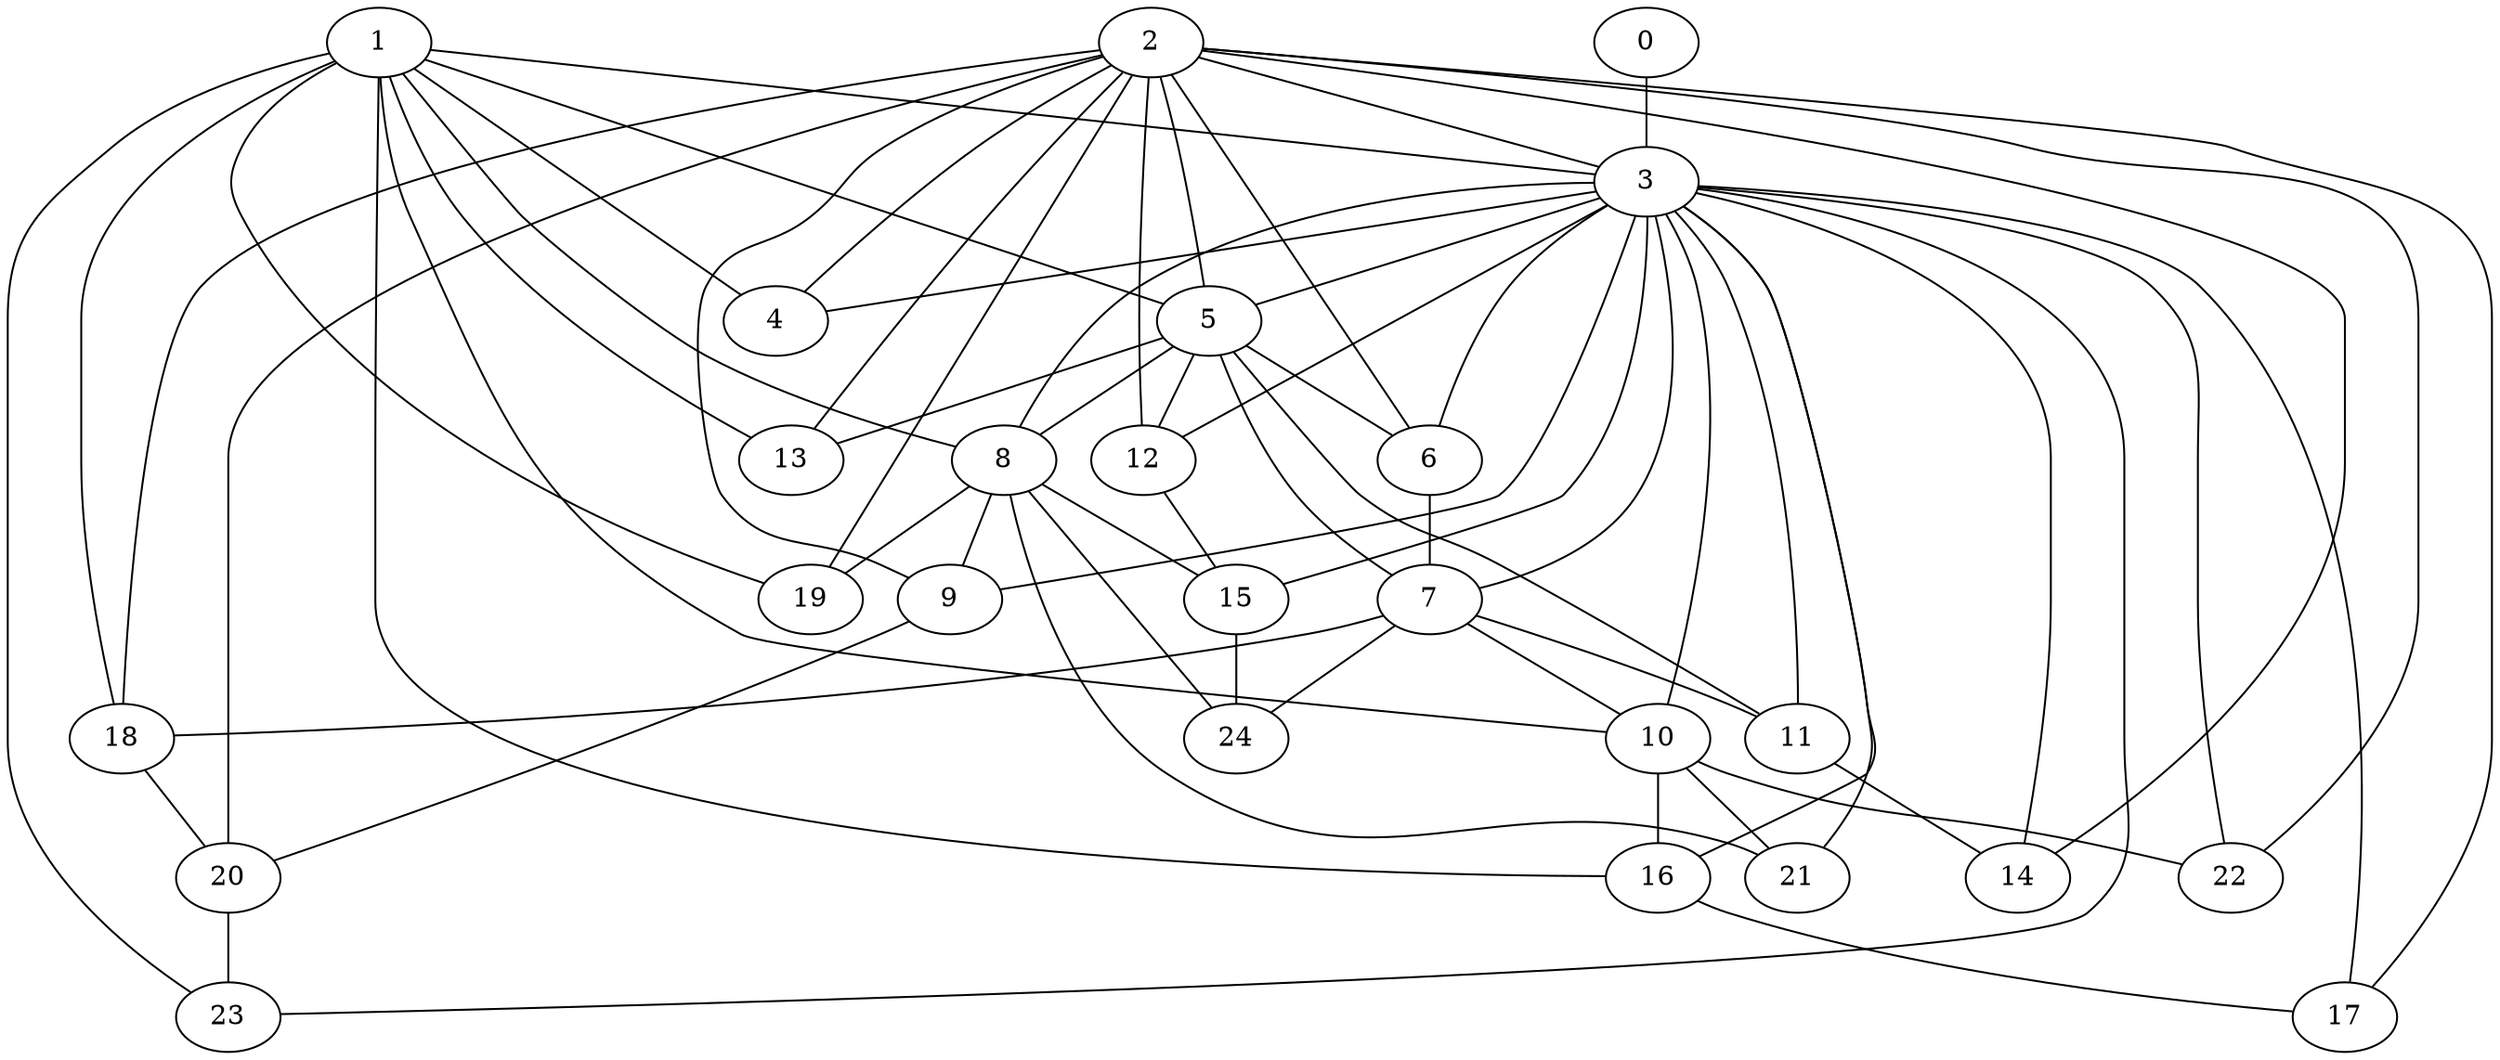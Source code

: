 strict graph "barabasi_albert_graph(25,3)" {
0;
1;
2;
3;
4;
5;
6;
7;
8;
9;
10;
11;
12;
13;
14;
15;
16;
17;
18;
19;
20;
21;
22;
23;
24;
0 -- 3  [is_available=True, prob="0.792698463724"];
1 -- 3  [is_available=True, prob="0.585031962988"];
1 -- 4  [is_available=True, prob="0.69804018027"];
1 -- 5  [is_available=True, prob="0.443982277783"];
1 -- 8  [is_available=True, prob="0.471022673191"];
1 -- 10  [is_available=True, prob="0.804349631686"];
1 -- 13  [is_available=True, prob="0.96356862336"];
1 -- 16  [is_available=True, prob="0.317525939817"];
1 -- 18  [is_available=True, prob="0.165761525493"];
1 -- 19  [is_available=True, prob="0.278335306516"];
1 -- 23  [is_available=True, prob="1.0"];
2 -- 3  [is_available=True, prob="0.518032007826"];
2 -- 4  [is_available=True, prob="0.919091369146"];
2 -- 5  [is_available=True, prob="0.77501068732"];
2 -- 6  [is_available=True, prob="0.96051613423"];
2 -- 9  [is_available=True, prob="0.620208859579"];
2 -- 12  [is_available=True, prob="0.40801015648"];
2 -- 13  [is_available=True, prob="0.33186854458"];
2 -- 14  [is_available=True, prob="0.646026183799"];
2 -- 17  [is_available=True, prob="1.0"];
2 -- 18  [is_available=True, prob="0.343241921373"];
2 -- 19  [is_available=True, prob="0.967383109312"];
2 -- 20  [is_available=True, prob="0.593884722035"];
2 -- 22  [is_available=True, prob="0.189564051947"];
3 -- 4  [is_available=True, prob="0.783026122604"];
3 -- 5  [is_available=True, prob="0.4155846236"];
3 -- 6  [is_available=True, prob="0.480469680284"];
3 -- 7  [is_available=True, prob="0.551514957079"];
3 -- 8  [is_available=True, prob="0.122994404694"];
3 -- 9  [is_available=True, prob="0.0604581296357"];
3 -- 10  [is_available=True, prob="0.323717070747"];
3 -- 11  [is_available=True, prob="1.0"];
3 -- 12  [is_available=True, prob="0.152694706314"];
3 -- 14  [is_available=True, prob="0.330940270427"];
3 -- 15  [is_available=True, prob="0.993141486086"];
3 -- 16  [is_available=True, prob="1.0"];
3 -- 17  [is_available=True, prob="0.182921585536"];
3 -- 21  [is_available=True, prob="0.0509526552321"];
3 -- 22  [is_available=True, prob="0.290744606753"];
3 -- 23  [is_available=True, prob="1.0"];
5 -- 6  [is_available=True, prob="1.0"];
5 -- 7  [is_available=True, prob="0.209142219148"];
5 -- 8  [is_available=True, prob="0.797772561275"];
5 -- 11  [is_available=True, prob="0.413839149765"];
5 -- 12  [is_available=True, prob="1.0"];
5 -- 13  [is_available=True, prob="0.96460170002"];
6 -- 7  [is_available=True, prob="0.343057301835"];
7 -- 10  [is_available=True, prob="0.762274547313"];
7 -- 11  [is_available=True, prob="0.165735719607"];
7 -- 18  [is_available=True, prob="1.0"];
7 -- 24  [is_available=True, prob="1.0"];
8 -- 9  [is_available=True, prob="1.0"];
8 -- 15  [is_available=True, prob="1.0"];
8 -- 19  [is_available=True, prob="0.428131269268"];
8 -- 21  [is_available=True, prob="1.0"];
8 -- 24  [is_available=True, prob="0.00851510021728"];
9 -- 20  [is_available=True, prob="0.292393599728"];
10 -- 16  [is_available=True, prob="0.204891649753"];
10 -- 21  [is_available=True, prob="0.527993212563"];
10 -- 22  [is_available=True, prob="0.409654323207"];
11 -- 14  [is_available=True, prob="0.155110644749"];
12 -- 15  [is_available=True, prob="0.184347207329"];
15 -- 24  [is_available=True, prob="0.852977556748"];
16 -- 17  [is_available=True, prob="0.486532765037"];
18 -- 20  [is_available=True, prob="0.62191164766"];
20 -- 23  [is_available=True, prob="1.0"];
}
